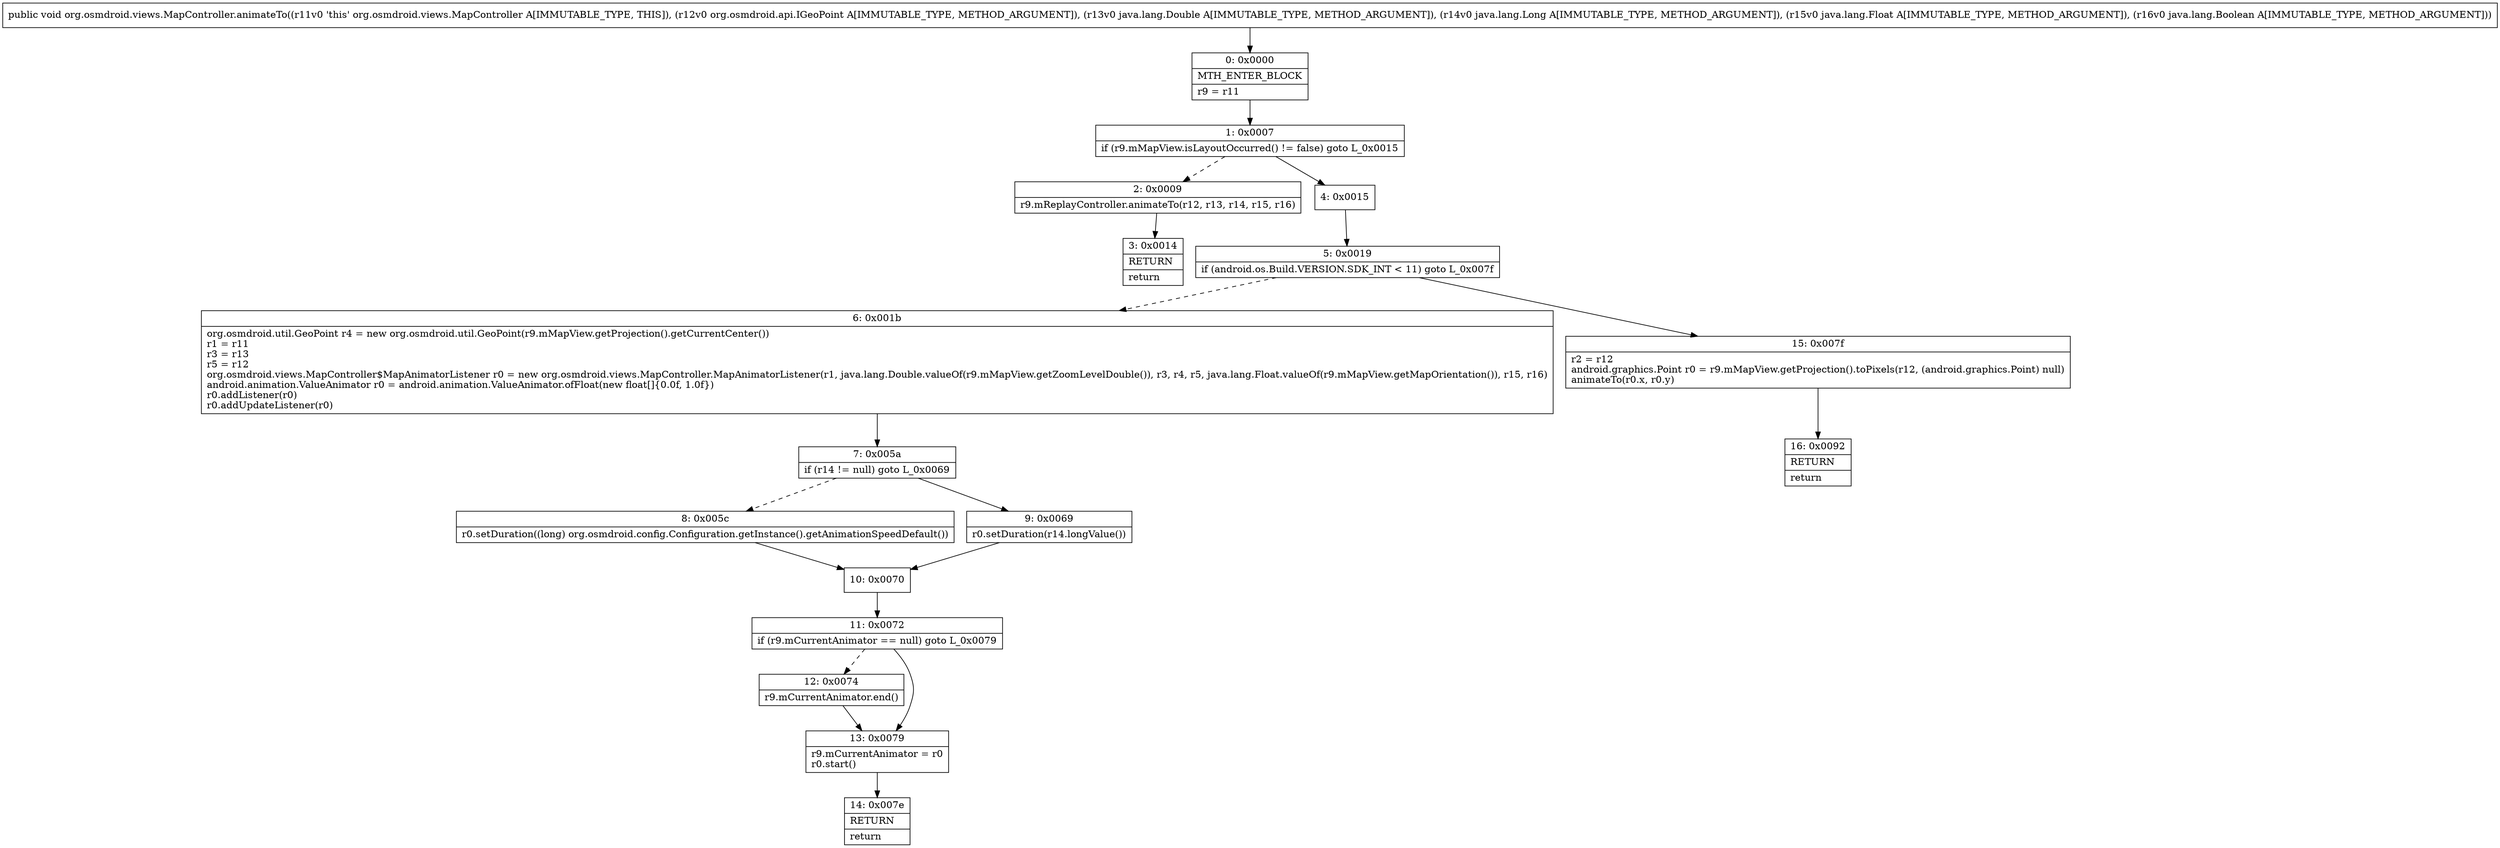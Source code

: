 digraph "CFG fororg.osmdroid.views.MapController.animateTo(Lorg\/osmdroid\/api\/IGeoPoint;Ljava\/lang\/Double;Ljava\/lang\/Long;Ljava\/lang\/Float;Ljava\/lang\/Boolean;)V" {
Node_0 [shape=record,label="{0\:\ 0x0000|MTH_ENTER_BLOCK\l|r9 = r11\l}"];
Node_1 [shape=record,label="{1\:\ 0x0007|if (r9.mMapView.isLayoutOccurred() != false) goto L_0x0015\l}"];
Node_2 [shape=record,label="{2\:\ 0x0009|r9.mReplayController.animateTo(r12, r13, r14, r15, r16)\l}"];
Node_3 [shape=record,label="{3\:\ 0x0014|RETURN\l|return\l}"];
Node_4 [shape=record,label="{4\:\ 0x0015}"];
Node_5 [shape=record,label="{5\:\ 0x0019|if (android.os.Build.VERSION.SDK_INT \< 11) goto L_0x007f\l}"];
Node_6 [shape=record,label="{6\:\ 0x001b|org.osmdroid.util.GeoPoint r4 = new org.osmdroid.util.GeoPoint(r9.mMapView.getProjection().getCurrentCenter())\lr1 = r11\lr3 = r13\lr5 = r12\lorg.osmdroid.views.MapController$MapAnimatorListener r0 = new org.osmdroid.views.MapController.MapAnimatorListener(r1, java.lang.Double.valueOf(r9.mMapView.getZoomLevelDouble()), r3, r4, r5, java.lang.Float.valueOf(r9.mMapView.getMapOrientation()), r15, r16)\landroid.animation.ValueAnimator r0 = android.animation.ValueAnimator.ofFloat(new float[]\{0.0f, 1.0f\})\lr0.addListener(r0)\lr0.addUpdateListener(r0)\l}"];
Node_7 [shape=record,label="{7\:\ 0x005a|if (r14 != null) goto L_0x0069\l}"];
Node_8 [shape=record,label="{8\:\ 0x005c|r0.setDuration((long) org.osmdroid.config.Configuration.getInstance().getAnimationSpeedDefault())\l}"];
Node_9 [shape=record,label="{9\:\ 0x0069|r0.setDuration(r14.longValue())\l}"];
Node_10 [shape=record,label="{10\:\ 0x0070}"];
Node_11 [shape=record,label="{11\:\ 0x0072|if (r9.mCurrentAnimator == null) goto L_0x0079\l}"];
Node_12 [shape=record,label="{12\:\ 0x0074|r9.mCurrentAnimator.end()\l}"];
Node_13 [shape=record,label="{13\:\ 0x0079|r9.mCurrentAnimator = r0\lr0.start()\l}"];
Node_14 [shape=record,label="{14\:\ 0x007e|RETURN\l|return\l}"];
Node_15 [shape=record,label="{15\:\ 0x007f|r2 = r12\landroid.graphics.Point r0 = r9.mMapView.getProjection().toPixels(r12, (android.graphics.Point) null)\lanimateTo(r0.x, r0.y)\l}"];
Node_16 [shape=record,label="{16\:\ 0x0092|RETURN\l|return\l}"];
MethodNode[shape=record,label="{public void org.osmdroid.views.MapController.animateTo((r11v0 'this' org.osmdroid.views.MapController A[IMMUTABLE_TYPE, THIS]), (r12v0 org.osmdroid.api.IGeoPoint A[IMMUTABLE_TYPE, METHOD_ARGUMENT]), (r13v0 java.lang.Double A[IMMUTABLE_TYPE, METHOD_ARGUMENT]), (r14v0 java.lang.Long A[IMMUTABLE_TYPE, METHOD_ARGUMENT]), (r15v0 java.lang.Float A[IMMUTABLE_TYPE, METHOD_ARGUMENT]), (r16v0 java.lang.Boolean A[IMMUTABLE_TYPE, METHOD_ARGUMENT])) }"];
MethodNode -> Node_0;
Node_0 -> Node_1;
Node_1 -> Node_2[style=dashed];
Node_1 -> Node_4;
Node_2 -> Node_3;
Node_4 -> Node_5;
Node_5 -> Node_6[style=dashed];
Node_5 -> Node_15;
Node_6 -> Node_7;
Node_7 -> Node_8[style=dashed];
Node_7 -> Node_9;
Node_8 -> Node_10;
Node_9 -> Node_10;
Node_10 -> Node_11;
Node_11 -> Node_12[style=dashed];
Node_11 -> Node_13;
Node_12 -> Node_13;
Node_13 -> Node_14;
Node_15 -> Node_16;
}

